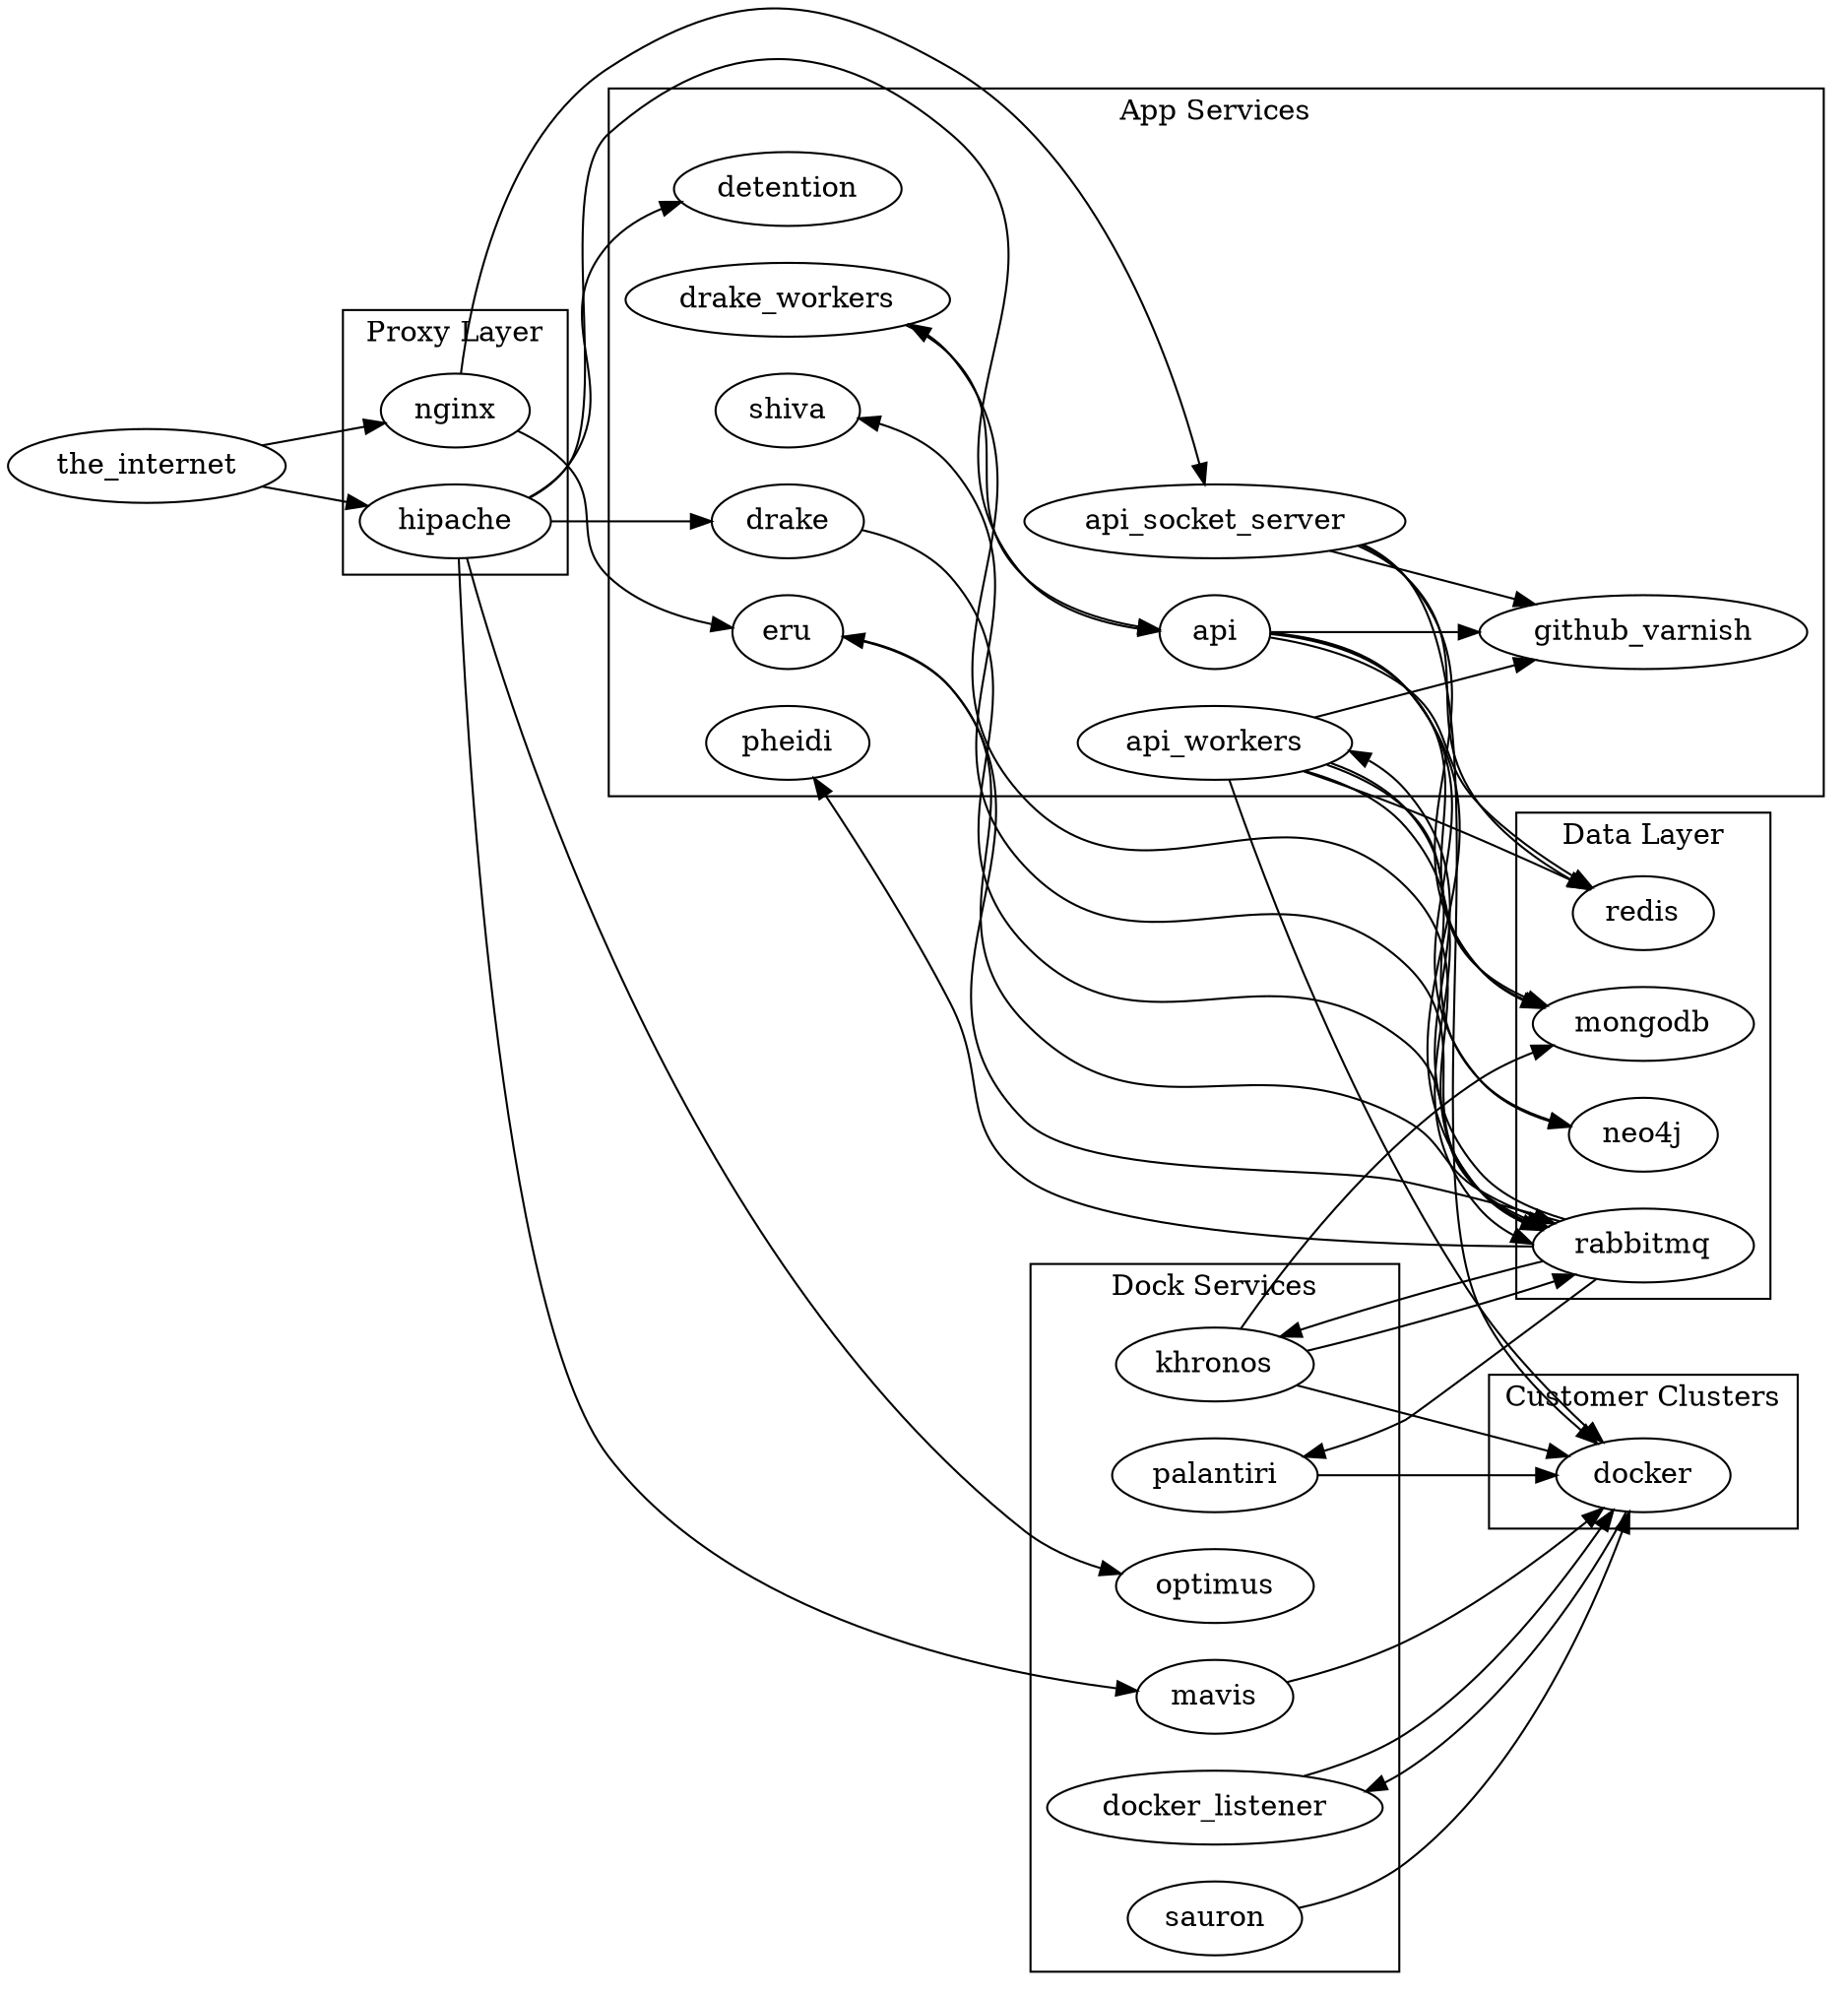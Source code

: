 digraph {
  # describe the groups
  subgraph cluster_0 {
    label = "Data Layer"
    mongodb
    rabbitmq
    redis
    neo4j
  }
  subgraph cluster_1 {
    label = "App Services"
    api
    api_socket_server
    api_workers
    detention
    drake
    drake_workers
    eru
    github_varnish
    pheidi
    shiva
  }
  subgraph cluster_4 {
    label = "Dock Services"
    docker_listener
    khronos
    mavis
    optimus
    palantiri
    sauron
  }
  subgraph cluster_2 {
    label = "Proxy Layer"
    nginx
    hipache
  }
  subgraph cluster_3 {
    label = "Customer Clusters"
    docker
  }

  # here's the actual interactions
  rankdir=LR
  api -> mongodb, redis, neo4j, rabbitmq, github_varnish
  api_socket_server -> mongodb, redis, docker, github_varnish
  api_workers -> mongodb, redis, neo4j, rabbitmq, docker, github_varnish
  drake -> rabbitmq
  drake_workers -> api
  eru -> rabbitmq
  docker_listener -> docker
  khronos -> mongodb, docker, rabbitmq
  mavis -> docker
  palantiri -> docker
  sauron -> docker
  hipache -> drake, api, detention, optimus, mavis
  nginx -> api_socket_server, eru
  rabbitmq -> api_workers, drake_workers, pheidi, shiva, khronos, palantiri, eru
  docker -> docker_listener
  the_internet -> nginx, hipache
}
